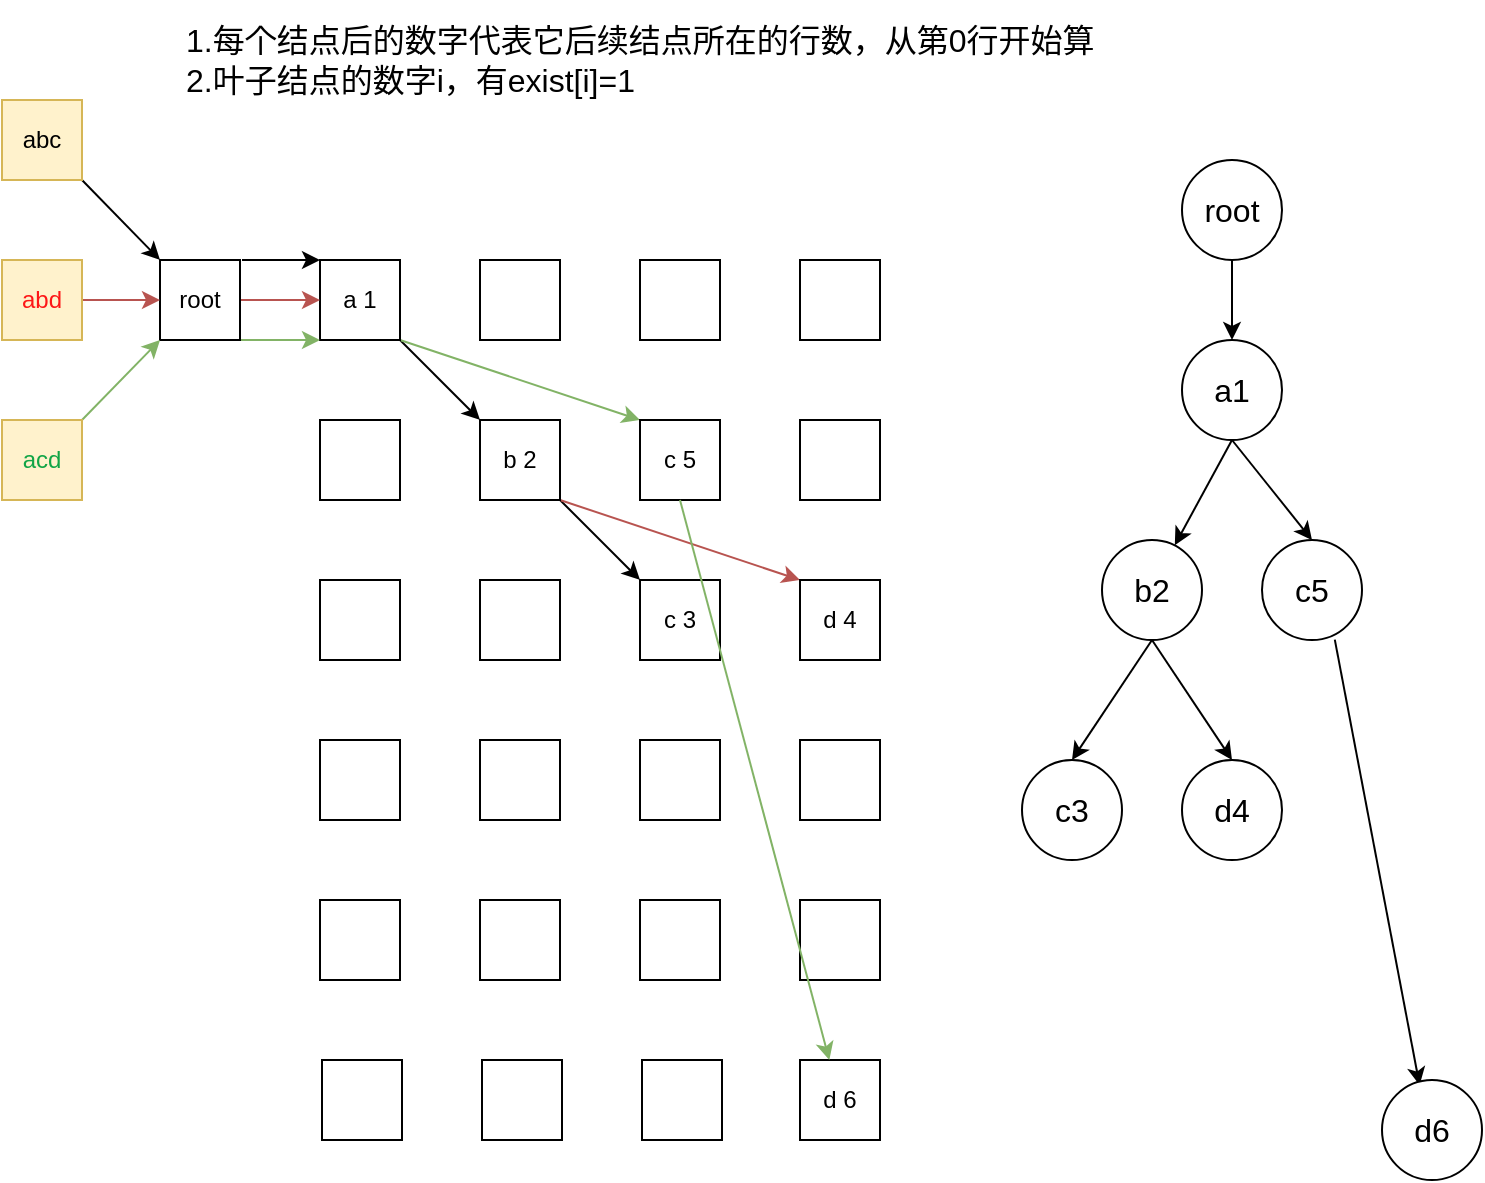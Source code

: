 <mxfile version="21.6.2" type="github">
  <diagram name="第 1 页" id="vjv6d5uPYaNtz-wtYlR8">
    <mxGraphModel dx="996" dy="573" grid="1" gridSize="10" guides="1" tooltips="1" connect="1" arrows="1" fold="1" page="1" pageScale="1" pageWidth="827" pageHeight="1169" math="0" shadow="0">
      <root>
        <mxCell id="0" />
        <mxCell id="_HkqFscheXMKEMCL1cBM-6" value="trie" style="" parent="0" />
        <mxCell id="_HkqFscheXMKEMCL1cBM-22" style="edgeStyle=orthogonalEdgeStyle;rounded=0;orthogonalLoop=1;jettySize=auto;html=1;exitX=0.5;exitY=1;exitDx=0;exitDy=0;entryX=0;entryY=0.5;entryDx=0;entryDy=0;" edge="1" parent="_HkqFscheXMKEMCL1cBM-6" source="_HkqFscheXMKEMCL1cBM-7" target="_HkqFscheXMKEMCL1cBM-8">
          <mxGeometry relative="1" as="geometry" />
        </mxCell>
        <mxCell id="_HkqFscheXMKEMCL1cBM-7" value="root" style="ellipse;whiteSpace=wrap;html=1;fontSize=16;" vertex="1" parent="_HkqFscheXMKEMCL1cBM-6">
          <mxGeometry x="630" y="110" width="50" height="50" as="geometry" />
        </mxCell>
        <mxCell id="_HkqFscheXMKEMCL1cBM-23" style="rounded=0;orthogonalLoop=1;jettySize=auto;html=1;exitX=1;exitY=0.5;exitDx=0;exitDy=0;entryX=0.728;entryY=0.052;entryDx=0;entryDy=0;entryPerimeter=0;" edge="1" parent="_HkqFscheXMKEMCL1cBM-6" source="_HkqFscheXMKEMCL1cBM-8" target="_HkqFscheXMKEMCL1cBM-10">
          <mxGeometry relative="1" as="geometry" />
        </mxCell>
        <mxCell id="_HkqFscheXMKEMCL1cBM-24" style="rounded=0;orthogonalLoop=1;jettySize=auto;html=1;exitX=1;exitY=0.5;exitDx=0;exitDy=0;entryX=0.5;entryY=0;entryDx=0;entryDy=0;" edge="1" parent="_HkqFscheXMKEMCL1cBM-6" source="_HkqFscheXMKEMCL1cBM-8" target="_HkqFscheXMKEMCL1cBM-9">
          <mxGeometry relative="1" as="geometry" />
        </mxCell>
        <mxCell id="_HkqFscheXMKEMCL1cBM-8" value="a1" style="ellipse;whiteSpace=wrap;html=1;fontSize=16;direction=south;" vertex="1" parent="_HkqFscheXMKEMCL1cBM-6">
          <mxGeometry x="630" y="200" width="50" height="50" as="geometry" />
        </mxCell>
        <mxCell id="_HkqFscheXMKEMCL1cBM-27" style="rounded=0;orthogonalLoop=1;jettySize=auto;html=1;exitX=0.728;exitY=0.996;exitDx=0;exitDy=0;exitPerimeter=0;entryX=0.376;entryY=0.052;entryDx=0;entryDy=0;entryPerimeter=0;" edge="1" parent="_HkqFscheXMKEMCL1cBM-6" source="_HkqFscheXMKEMCL1cBM-9" target="_HkqFscheXMKEMCL1cBM-21">
          <mxGeometry relative="1" as="geometry" />
        </mxCell>
        <mxCell id="_HkqFscheXMKEMCL1cBM-9" value="c5" style="ellipse;whiteSpace=wrap;html=1;fontSize=16;" vertex="1" parent="_HkqFscheXMKEMCL1cBM-6">
          <mxGeometry x="670" y="300" width="50" height="50" as="geometry" />
        </mxCell>
        <mxCell id="_HkqFscheXMKEMCL1cBM-25" style="rounded=0;orthogonalLoop=1;jettySize=auto;html=1;exitX=0.5;exitY=1;exitDx=0;exitDy=0;entryX=0.5;entryY=0;entryDx=0;entryDy=0;" edge="1" parent="_HkqFscheXMKEMCL1cBM-6" source="_HkqFscheXMKEMCL1cBM-10" target="_HkqFscheXMKEMCL1cBM-19">
          <mxGeometry relative="1" as="geometry" />
        </mxCell>
        <mxCell id="_HkqFscheXMKEMCL1cBM-26" style="rounded=0;orthogonalLoop=1;jettySize=auto;html=1;exitX=0.5;exitY=1;exitDx=0;exitDy=0;entryX=0.5;entryY=0;entryDx=0;entryDy=0;" edge="1" parent="_HkqFscheXMKEMCL1cBM-6" source="_HkqFscheXMKEMCL1cBM-10" target="_HkqFscheXMKEMCL1cBM-20">
          <mxGeometry relative="1" as="geometry" />
        </mxCell>
        <mxCell id="_HkqFscheXMKEMCL1cBM-10" value="b2" style="ellipse;whiteSpace=wrap;html=1;fontSize=16;" vertex="1" parent="_HkqFscheXMKEMCL1cBM-6">
          <mxGeometry x="590" y="300" width="50" height="50" as="geometry" />
        </mxCell>
        <mxCell id="_HkqFscheXMKEMCL1cBM-19" value="c3" style="ellipse;whiteSpace=wrap;html=1;fontSize=16;" vertex="1" parent="_HkqFscheXMKEMCL1cBM-6">
          <mxGeometry x="550" y="410" width="50" height="50" as="geometry" />
        </mxCell>
        <mxCell id="_HkqFscheXMKEMCL1cBM-20" value="d4" style="ellipse;whiteSpace=wrap;html=1;fontSize=16;" vertex="1" parent="_HkqFscheXMKEMCL1cBM-6">
          <mxGeometry x="630" y="410" width="50" height="50" as="geometry" />
        </mxCell>
        <mxCell id="_HkqFscheXMKEMCL1cBM-21" value="d6" style="ellipse;whiteSpace=wrap;html=1;fontSize=16;" vertex="1" parent="_HkqFscheXMKEMCL1cBM-6">
          <mxGeometry x="730" y="570" width="50" height="50" as="geometry" />
        </mxCell>
        <mxCell id="1" style="" parent="0" />
        <mxCell id="mSLUovQe3_9nCNvYuGnm-36" style="rounded=0;orthogonalLoop=1;jettySize=auto;html=1;exitX=1;exitY=1;exitDx=0;exitDy=0;entryX=0;entryY=0;entryDx=0;entryDy=0;" edge="1" parent="1" source="mSLUovQe3_9nCNvYuGnm-1" target="mSLUovQe3_9nCNvYuGnm-7">
          <mxGeometry relative="1" as="geometry" />
        </mxCell>
        <mxCell id="_HkqFscheXMKEMCL1cBM-17" style="rounded=0;orthogonalLoop=1;jettySize=auto;html=1;exitX=1;exitY=1;exitDx=0;exitDy=0;entryX=0;entryY=0;entryDx=0;entryDy=0;fillColor=#d5e8d4;strokeColor=#82b366;" edge="1" parent="1" source="mSLUovQe3_9nCNvYuGnm-1" target="mSLUovQe3_9nCNvYuGnm-8">
          <mxGeometry relative="1" as="geometry" />
        </mxCell>
        <mxCell id="mSLUovQe3_9nCNvYuGnm-1" value="a 1" style="rounded=0;whiteSpace=wrap;html=1;" vertex="1" parent="1">
          <mxGeometry x="199" y="160" width="40" height="40" as="geometry" />
        </mxCell>
        <mxCell id="mSLUovQe3_9nCNvYuGnm-2" value="" style="rounded=0;whiteSpace=wrap;html=1;" vertex="1" parent="1">
          <mxGeometry x="279" y="160" width="40" height="40" as="geometry" />
        </mxCell>
        <mxCell id="mSLUovQe3_9nCNvYuGnm-3" value="" style="rounded=0;whiteSpace=wrap;html=1;" vertex="1" parent="1">
          <mxGeometry x="359" y="160" width="40" height="40" as="geometry" />
        </mxCell>
        <mxCell id="mSLUovQe3_9nCNvYuGnm-4" value="" style="rounded=0;whiteSpace=wrap;html=1;" vertex="1" parent="1">
          <mxGeometry x="439" y="160" width="40" height="40" as="geometry" />
        </mxCell>
        <mxCell id="mSLUovQe3_9nCNvYuGnm-6" value="" style="rounded=0;whiteSpace=wrap;html=1;" vertex="1" parent="1">
          <mxGeometry x="199" y="240" width="40" height="40" as="geometry" />
        </mxCell>
        <mxCell id="mSLUovQe3_9nCNvYuGnm-29" style="rounded=0;orthogonalLoop=1;jettySize=auto;html=1;exitX=1;exitY=1;exitDx=0;exitDy=0;entryX=0;entryY=0;entryDx=0;entryDy=0;" edge="1" parent="1" source="mSLUovQe3_9nCNvYuGnm-7" target="mSLUovQe3_9nCNvYuGnm-13">
          <mxGeometry relative="1" as="geometry" />
        </mxCell>
        <mxCell id="mSLUovQe3_9nCNvYuGnm-37" style="rounded=0;orthogonalLoop=1;jettySize=auto;html=1;exitX=1;exitY=1;exitDx=0;exitDy=0;entryX=0;entryY=0;entryDx=0;entryDy=0;fillColor=#f8cecc;strokeColor=#b85450;" edge="1" parent="1" source="mSLUovQe3_9nCNvYuGnm-7" target="mSLUovQe3_9nCNvYuGnm-14">
          <mxGeometry relative="1" as="geometry" />
        </mxCell>
        <mxCell id="mSLUovQe3_9nCNvYuGnm-7" value="b 2" style="rounded=0;whiteSpace=wrap;html=1;" vertex="1" parent="1">
          <mxGeometry x="279" y="240" width="40" height="40" as="geometry" />
        </mxCell>
        <mxCell id="mSLUovQe3_9nCNvYuGnm-8" value="c 5" style="rounded=0;whiteSpace=wrap;html=1;" vertex="1" parent="1">
          <mxGeometry x="359" y="240" width="40" height="40" as="geometry" />
        </mxCell>
        <mxCell id="mSLUovQe3_9nCNvYuGnm-9" value="" style="rounded=0;whiteSpace=wrap;html=1;" vertex="1" parent="1">
          <mxGeometry x="439" y="240" width="40" height="40" as="geometry" />
        </mxCell>
        <mxCell id="mSLUovQe3_9nCNvYuGnm-11" value="" style="rounded=0;whiteSpace=wrap;html=1;" vertex="1" parent="1">
          <mxGeometry x="199" y="320" width="40" height="40" as="geometry" />
        </mxCell>
        <mxCell id="mSLUovQe3_9nCNvYuGnm-12" value="" style="rounded=0;whiteSpace=wrap;html=1;" vertex="1" parent="1">
          <mxGeometry x="279" y="320" width="40" height="40" as="geometry" />
        </mxCell>
        <mxCell id="mSLUovQe3_9nCNvYuGnm-13" value="c 3" style="rounded=0;whiteSpace=wrap;html=1;" vertex="1" parent="1">
          <mxGeometry x="359" y="320" width="40" height="40" as="geometry" />
        </mxCell>
        <mxCell id="mSLUovQe3_9nCNvYuGnm-14" value="d 4" style="rounded=0;whiteSpace=wrap;html=1;" vertex="1" parent="1">
          <mxGeometry x="439" y="320" width="40" height="40" as="geometry" />
        </mxCell>
        <mxCell id="mSLUovQe3_9nCNvYuGnm-16" value="" style="rounded=0;whiteSpace=wrap;html=1;" vertex="1" parent="1">
          <mxGeometry x="199" y="400" width="40" height="40" as="geometry" />
        </mxCell>
        <mxCell id="mSLUovQe3_9nCNvYuGnm-17" value="" style="rounded=0;whiteSpace=wrap;html=1;" vertex="1" parent="1">
          <mxGeometry x="279" y="400" width="40" height="40" as="geometry" />
        </mxCell>
        <mxCell id="mSLUovQe3_9nCNvYuGnm-18" value="" style="rounded=0;whiteSpace=wrap;html=1;" vertex="1" parent="1">
          <mxGeometry x="359" y="400" width="40" height="40" as="geometry" />
        </mxCell>
        <mxCell id="mSLUovQe3_9nCNvYuGnm-19" value="" style="rounded=0;whiteSpace=wrap;html=1;" vertex="1" parent="1">
          <mxGeometry x="439" y="400" width="40" height="40" as="geometry" />
        </mxCell>
        <mxCell id="mSLUovQe3_9nCNvYuGnm-27" style="edgeStyle=orthogonalEdgeStyle;rounded=0;orthogonalLoop=1;jettySize=auto;html=1;entryX=0;entryY=0;entryDx=0;entryDy=0;" edge="1" parent="1" target="mSLUovQe3_9nCNvYuGnm-1">
          <mxGeometry relative="1" as="geometry">
            <mxPoint x="160" y="160" as="sourcePoint" />
          </mxGeometry>
        </mxCell>
        <mxCell id="mSLUovQe3_9nCNvYuGnm-33" style="rounded=0;orthogonalLoop=1;jettySize=auto;html=1;exitX=1;exitY=0.5;exitDx=0;exitDy=0;entryX=0;entryY=0.5;entryDx=0;entryDy=0;fillColor=#f8cecc;strokeColor=#b85450;" edge="1" parent="1" source="mSLUovQe3_9nCNvYuGnm-21" target="mSLUovQe3_9nCNvYuGnm-1">
          <mxGeometry relative="1" as="geometry" />
        </mxCell>
        <mxCell id="_HkqFscheXMKEMCL1cBM-16" style="rounded=0;orthogonalLoop=1;jettySize=auto;html=1;exitX=1;exitY=1;exitDx=0;exitDy=0;entryX=0;entryY=1;entryDx=0;entryDy=0;fillColor=#d5e8d4;strokeColor=#82b366;" edge="1" parent="1" source="mSLUovQe3_9nCNvYuGnm-21" target="mSLUovQe3_9nCNvYuGnm-1">
          <mxGeometry relative="1" as="geometry" />
        </mxCell>
        <mxCell id="mSLUovQe3_9nCNvYuGnm-21" value="root" style="rounded=0;whiteSpace=wrap;html=1;" vertex="1" parent="1">
          <mxGeometry x="119" y="160" width="40" height="40" as="geometry" />
        </mxCell>
        <mxCell id="_HkqFscheXMKEMCL1cBM-39" style="rounded=0;orthogonalLoop=1;jettySize=auto;html=1;exitX=1;exitY=1;exitDx=0;exitDy=0;entryX=0;entryY=0;entryDx=0;entryDy=0;" edge="1" parent="1" source="_HkqFscheXMKEMCL1cBM-35" target="mSLUovQe3_9nCNvYuGnm-21">
          <mxGeometry relative="1" as="geometry" />
        </mxCell>
        <mxCell id="_HkqFscheXMKEMCL1cBM-35" value="abc" style="rounded=0;whiteSpace=wrap;html=1;fillColor=#fff2cc;strokeColor=#d6b656;" vertex="1" parent="1">
          <mxGeometry x="40" y="80" width="40" height="40" as="geometry" />
        </mxCell>
        <mxCell id="_HkqFscheXMKEMCL1cBM-36" style="edgeStyle=orthogonalEdgeStyle;rounded=0;orthogonalLoop=1;jettySize=auto;html=1;exitX=1;exitY=0.5;exitDx=0;exitDy=0;entryX=0;entryY=0.5;entryDx=0;entryDy=0;fillColor=#f8cecc;strokeColor=#b85450;" edge="1" parent="1" source="_HkqFscheXMKEMCL1cBM-37">
          <mxGeometry relative="1" as="geometry">
            <mxPoint x="119" y="180" as="targetPoint" />
          </mxGeometry>
        </mxCell>
        <mxCell id="_HkqFscheXMKEMCL1cBM-37" value="abd" style="rounded=0;whiteSpace=wrap;html=1;fillColor=#fff2cc;strokeColor=#d6b656;fontColor=#fd1717;" vertex="1" parent="1">
          <mxGeometry x="40" y="160" width="40" height="40" as="geometry" />
        </mxCell>
        <mxCell id="_HkqFscheXMKEMCL1cBM-40" value="" style="rounded=0;whiteSpace=wrap;html=1;" vertex="1" parent="1">
          <mxGeometry x="199" y="480" width="40" height="40" as="geometry" />
        </mxCell>
        <mxCell id="_HkqFscheXMKEMCL1cBM-41" value="" style="rounded=0;whiteSpace=wrap;html=1;" vertex="1" parent="1">
          <mxGeometry x="279" y="480" width="40" height="40" as="geometry" />
        </mxCell>
        <mxCell id="_HkqFscheXMKEMCL1cBM-42" value="" style="rounded=0;whiteSpace=wrap;html=1;" vertex="1" parent="1">
          <mxGeometry x="359" y="480" width="40" height="40" as="geometry" />
        </mxCell>
        <mxCell id="_HkqFscheXMKEMCL1cBM-43" value="" style="rounded=0;whiteSpace=wrap;html=1;" vertex="1" parent="1">
          <mxGeometry x="439" y="480" width="40" height="40" as="geometry" />
        </mxCell>
        <mxCell id="_HkqFscheXMKEMCL1cBM-51" style="rounded=0;orthogonalLoop=1;jettySize=auto;html=1;exitX=1;exitY=0;exitDx=0;exitDy=0;entryX=0;entryY=1;entryDx=0;entryDy=0;fillColor=#d5e8d4;strokeColor=#82b366;" edge="1" parent="1" source="_HkqFscheXMKEMCL1cBM-44" target="mSLUovQe3_9nCNvYuGnm-21">
          <mxGeometry relative="1" as="geometry" />
        </mxCell>
        <mxCell id="_HkqFscheXMKEMCL1cBM-44" value="acd" style="rounded=0;whiteSpace=wrap;html=1;fillColor=#fff2cc;strokeColor=#d6b656;fontColor=#12a546;" vertex="1" parent="1">
          <mxGeometry x="40" y="240" width="40" height="40" as="geometry" />
        </mxCell>
        <mxCell id="_HkqFscheXMKEMCL1cBM-45" value="" style="rounded=0;whiteSpace=wrap;html=1;" vertex="1" parent="1">
          <mxGeometry x="200" y="560" width="40" height="40" as="geometry" />
        </mxCell>
        <mxCell id="_HkqFscheXMKEMCL1cBM-46" value="" style="rounded=0;whiteSpace=wrap;html=1;" vertex="1" parent="1">
          <mxGeometry x="280" y="560" width="40" height="40" as="geometry" />
        </mxCell>
        <mxCell id="_HkqFscheXMKEMCL1cBM-47" value="d 6" style="rounded=0;whiteSpace=wrap;html=1;" vertex="1" parent="1">
          <mxGeometry x="439" y="560" width="40" height="40" as="geometry" />
        </mxCell>
        <mxCell id="_HkqFscheXMKEMCL1cBM-48" value="" style="rounded=0;whiteSpace=wrap;html=1;" vertex="1" parent="1">
          <mxGeometry x="360" y="560" width="40" height="40" as="geometry" />
        </mxCell>
        <mxCell id="_HkqFscheXMKEMCL1cBM-49" style="rounded=0;orthogonalLoop=1;jettySize=auto;html=1;exitX=0.5;exitY=1;exitDx=0;exitDy=0;fillColor=#d5e8d4;strokeColor=#82b366;" edge="1" parent="1" source="mSLUovQe3_9nCNvYuGnm-8" target="_HkqFscheXMKEMCL1cBM-47">
          <mxGeometry relative="1" as="geometry" />
        </mxCell>
        <mxCell id="_HkqFscheXMKEMCL1cBM-50" value="1.每个结点后的数字代表它后续结点所在的行数，从第0行开始算&lt;br&gt;&lt;div style=&quot;&quot;&gt;&lt;span style=&quot;background-color: initial;&quot;&gt;2.叶子结点的数字i，有exist[i]=1&lt;/span&gt;&lt;/div&gt;" style="text;html=1;strokeColor=none;fillColor=none;align=left;verticalAlign=middle;whiteSpace=wrap;rounded=0;fontSize=16;" vertex="1" parent="1">
          <mxGeometry x="130" y="30" width="500" height="60" as="geometry" />
        </mxCell>
      </root>
    </mxGraphModel>
  </diagram>
</mxfile>
